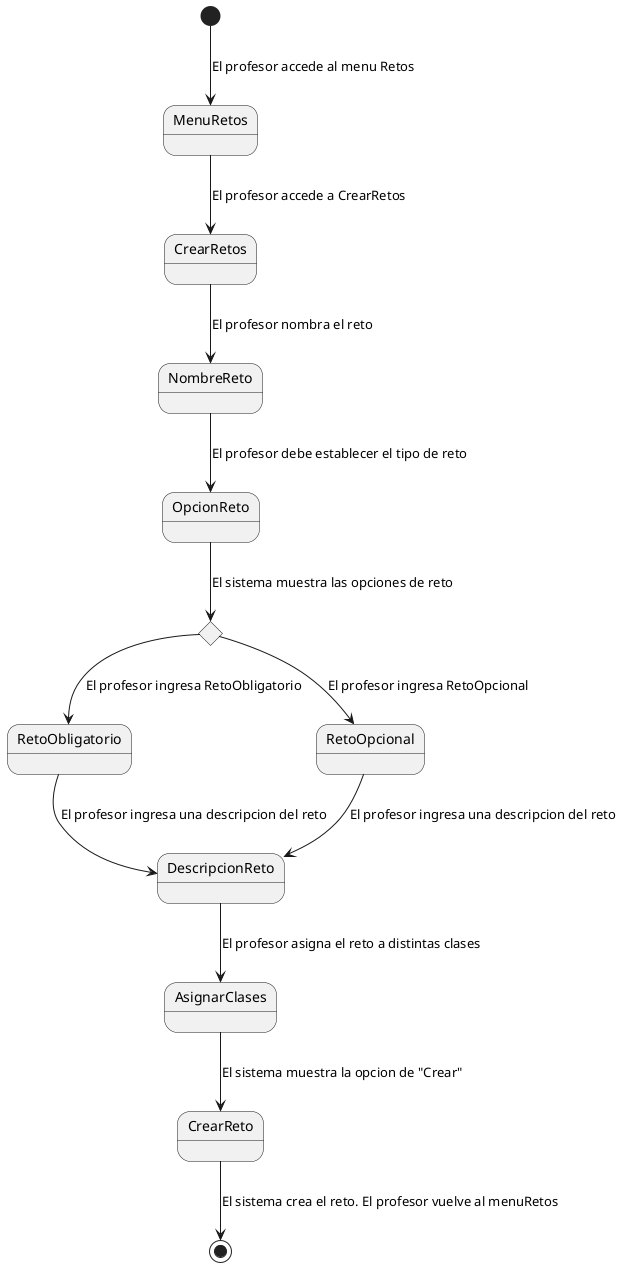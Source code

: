 @startuml

[*] --> MenuRetos : El profesor accede al menu Retos
MenuRetos --> CrearRetos : El profesor accede a CrearRetos 
CrearRetos --> NombreReto : El profesor nombra el reto
NombreReto --> OpcionReto : El profesor debe establecer el tipo de reto 
state reto <<choice>>
OpcionReto --> reto : El sistema muestra las opciones de reto
reto --> RetoObligatorio : El profesor ingresa RetoObligatorio
reto --> RetoOpcional : El profesor ingresa RetoOpcional
RetoObligatorio --> DescripcionReto : El profesor ingresa una descripcion del reto
RetoOpcional --> DescripcionReto : El profesor ingresa una descripcion del reto
DescripcionReto --> AsignarClases : El profesor asigna el reto a distintas clases
AsignarClases --> CrearReto : El sistema muestra la opcion de "Crear"
CrearReto --> [*] : El sistema crea el reto. El profesor vuelve al menuRetos

@enduml

